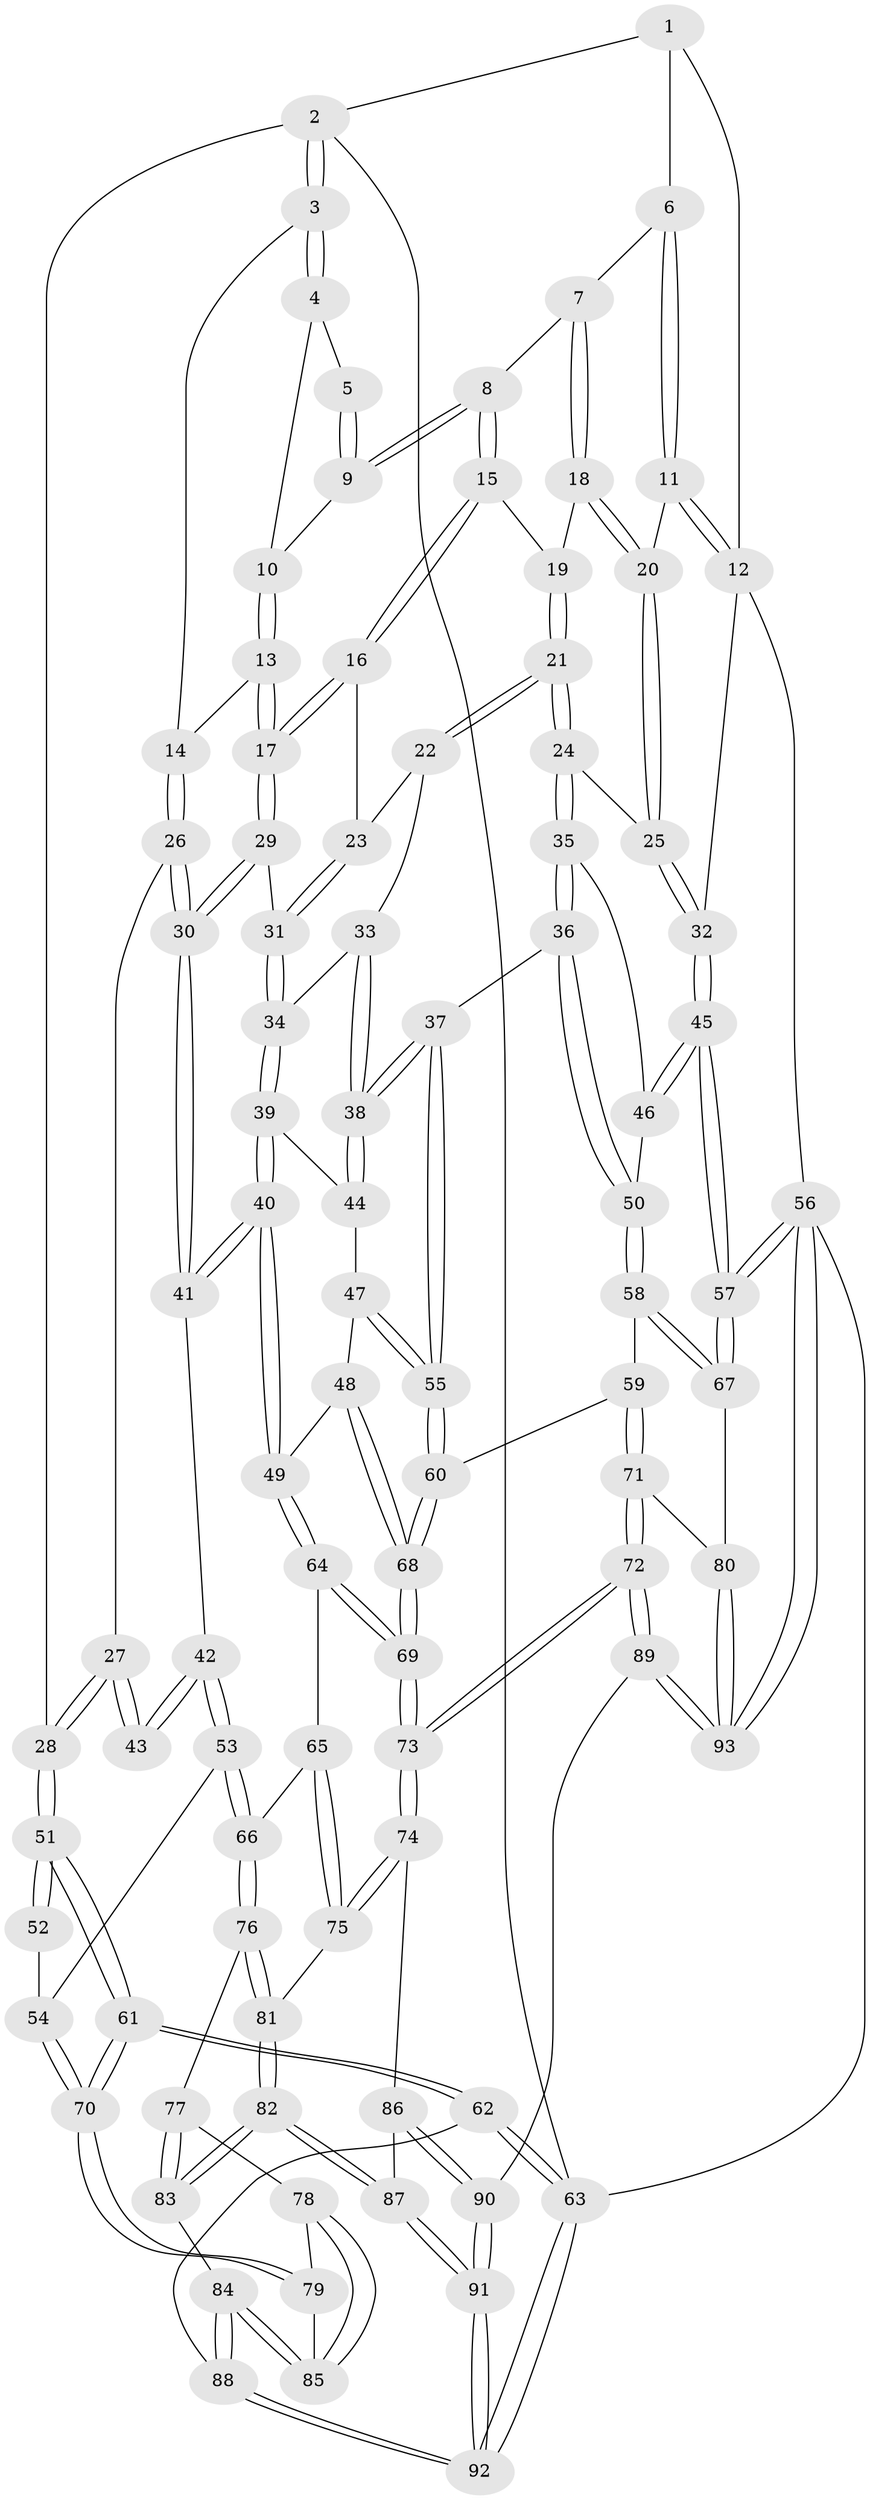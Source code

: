 // coarse degree distribution, {5: 0.3508771929824561, 4: 0.42105263157894735, 2: 0.03508771929824561, 6: 0.08771929824561403, 3: 0.10526315789473684}
// Generated by graph-tools (version 1.1) at 2025/42/03/06/25 10:42:26]
// undirected, 93 vertices, 229 edges
graph export_dot {
graph [start="1"]
  node [color=gray90,style=filled];
  1 [pos="+0.7213734816803322+0"];
  2 [pos="+0+0"];
  3 [pos="+0.029985933903399313+0"];
  4 [pos="+0.2795181916846467+0"];
  5 [pos="+0.6554737253549309+0"];
  6 [pos="+0.7882578723428365+0.015532427576844038"];
  7 [pos="+0.6515322689868086+0.15917304913232688"];
  8 [pos="+0.6026716356694688+0.1496094923235303"];
  9 [pos="+0.5739708968938291+0.0937761799504433"];
  10 [pos="+0.419979819798249+0.10734790406369685"];
  11 [pos="+0.8806043931058744+0.14632153036940976"];
  12 [pos="+1+0.032496169110867994"];
  13 [pos="+0.41769557103675864+0.17584571662387805"];
  14 [pos="+0.21254830531872373+0.2145232085585577"];
  15 [pos="+0.5374693307555654+0.2345597871502037"];
  16 [pos="+0.5046135682686048+0.2555200954675766"];
  17 [pos="+0.4563619508557456+0.2545446521009167"];
  18 [pos="+0.6566717699666705+0.16661243808737056"];
  19 [pos="+0.6601588327178628+0.2687037479187595"];
  20 [pos="+0.8420797879727385+0.2504255200138977"];
  21 [pos="+0.7053894295794749+0.3366631213001465"];
  22 [pos="+0.597696445785573+0.35762007781078414"];
  23 [pos="+0.5510724576927177+0.30954866060163644"];
  24 [pos="+0.8049481598982772+0.36758546065113723"];
  25 [pos="+0.8347269150433724+0.32564744562781833"];
  26 [pos="+0.21237049222190485+0.21897022802078697"];
  27 [pos="+0.06646876688853481+0.3573060510323011"];
  28 [pos="+0+0.32221269959790216"];
  29 [pos="+0.4474418000973224+0.26840034978358157"];
  30 [pos="+0.32091065618716025+0.3759858248117914"];
  31 [pos="+0.4974534195983375+0.4036485388842313"];
  32 [pos="+1+0.36419183656132426"];
  33 [pos="+0.5864191689236472+0.37908569150348415"];
  34 [pos="+0.5082457182993674+0.4417151162972902"];
  35 [pos="+0.8046636292961615+0.40931320193505705"];
  36 [pos="+0.7949392012020137+0.43836604589952516"];
  37 [pos="+0.668246120493503+0.5363930723881233"];
  38 [pos="+0.6527241356928407+0.5276707813388348"];
  39 [pos="+0.5041392416533693+0.4509514344546044"];
  40 [pos="+0.3278724112882196+0.5010682137157259"];
  41 [pos="+0.30324104027175336+0.484095825301255"];
  42 [pos="+0.28485534901240894+0.488244983988295"];
  43 [pos="+0.1909441998300713+0.4723249368408215"];
  44 [pos="+0.5537917059672606+0.5003039344287823"];
  45 [pos="+1+0.5068676713478626"];
  46 [pos="+1+0.502749491890156"];
  47 [pos="+0.5083882154166736+0.5784892912765959"];
  48 [pos="+0.415313426149276+0.6144869051426742"];
  49 [pos="+0.3913259362452629+0.6174421671769508"];
  50 [pos="+0.8726483281464478+0.6056602130452626"];
  51 [pos="+0+0.5384216144096724"];
  52 [pos="+0.13844390536589002+0.5133072055297094"];
  53 [pos="+0.17026659717383133+0.6925665323624369"];
  54 [pos="+0.06259581321655516+0.6621758489516466"];
  55 [pos="+0.6528022999953236+0.640981499384207"];
  56 [pos="+1+1"];
  57 [pos="+1+0.7843871002891468"];
  58 [pos="+0.8811039350111233+0.6925706241739231"];
  59 [pos="+0.727170860249266+0.685010503537042"];
  60 [pos="+0.6537174412169281+0.6514908806447391"];
  61 [pos="+0+0.701466640362498"];
  62 [pos="+0+0.8461277706285362"];
  63 [pos="+0+1"];
  64 [pos="+0.39088209700388477+0.6266461826379873"];
  65 [pos="+0.31802515975120055+0.7135437350888513"];
  66 [pos="+0.20658485068833984+0.7501776672916268"];
  67 [pos="+0.9442297305757157+0.760153335644672"];
  68 [pos="+0.6283752567193975+0.6776425087658278"];
  69 [pos="+0.5302200699703041+0.8480992791392106"];
  70 [pos="+0+0.7041660125572972"];
  71 [pos="+0.723763529480019+0.876416873983417"];
  72 [pos="+0.5812283830294341+0.9128949546704314"];
  73 [pos="+0.5302132766061955+0.8482276551072288"];
  74 [pos="+0.4621510531147491+0.8606523064367613"];
  75 [pos="+0.3646833864136206+0.8268115924313264"];
  76 [pos="+0.20579809292118176+0.7566662629323124"];
  77 [pos="+0.17928216108995224+0.7882943843585506"];
  78 [pos="+0.16954203491644607+0.7963998531958315"];
  79 [pos="+0+0.754083706797836"];
  80 [pos="+0.8266729092647643+0.8854809378923758"];
  81 [pos="+0.2820516613273073+0.8492747322298526"];
  82 [pos="+0.2600184286453365+0.9360559085352778"];
  83 [pos="+0.22265187343461323+0.9253391484533495"];
  84 [pos="+0.12023057353740203+0.91993801152625"];
  85 [pos="+0.11437067597827848+0.8782081142372126"];
  86 [pos="+0.44410408610814567+0.8771155988353875"];
  87 [pos="+0.28712197697784825+0.9824168078220578"];
  88 [pos="+0.09940005873181242+0.9545679240840289"];
  89 [pos="+0.5851194494189048+1"];
  90 [pos="+0.2959124683309888+1"];
  91 [pos="+0.291068531199367+1"];
  92 [pos="+0.10716911752032841+1"];
  93 [pos="+0.9296500342319352+1"];
  1 -- 2;
  1 -- 6;
  1 -- 12;
  2 -- 3;
  2 -- 3;
  2 -- 28;
  2 -- 63;
  3 -- 4;
  3 -- 4;
  3 -- 14;
  4 -- 5;
  4 -- 10;
  5 -- 9;
  5 -- 9;
  6 -- 7;
  6 -- 11;
  6 -- 11;
  7 -- 8;
  7 -- 18;
  7 -- 18;
  8 -- 9;
  8 -- 9;
  8 -- 15;
  8 -- 15;
  9 -- 10;
  10 -- 13;
  10 -- 13;
  11 -- 12;
  11 -- 12;
  11 -- 20;
  12 -- 32;
  12 -- 56;
  13 -- 14;
  13 -- 17;
  13 -- 17;
  14 -- 26;
  14 -- 26;
  15 -- 16;
  15 -- 16;
  15 -- 19;
  16 -- 17;
  16 -- 17;
  16 -- 23;
  17 -- 29;
  17 -- 29;
  18 -- 19;
  18 -- 20;
  18 -- 20;
  19 -- 21;
  19 -- 21;
  20 -- 25;
  20 -- 25;
  21 -- 22;
  21 -- 22;
  21 -- 24;
  21 -- 24;
  22 -- 23;
  22 -- 33;
  23 -- 31;
  23 -- 31;
  24 -- 25;
  24 -- 35;
  24 -- 35;
  25 -- 32;
  25 -- 32;
  26 -- 27;
  26 -- 30;
  26 -- 30;
  27 -- 28;
  27 -- 28;
  27 -- 43;
  27 -- 43;
  28 -- 51;
  28 -- 51;
  29 -- 30;
  29 -- 30;
  29 -- 31;
  30 -- 41;
  30 -- 41;
  31 -- 34;
  31 -- 34;
  32 -- 45;
  32 -- 45;
  33 -- 34;
  33 -- 38;
  33 -- 38;
  34 -- 39;
  34 -- 39;
  35 -- 36;
  35 -- 36;
  35 -- 46;
  36 -- 37;
  36 -- 50;
  36 -- 50;
  37 -- 38;
  37 -- 38;
  37 -- 55;
  37 -- 55;
  38 -- 44;
  38 -- 44;
  39 -- 40;
  39 -- 40;
  39 -- 44;
  40 -- 41;
  40 -- 41;
  40 -- 49;
  40 -- 49;
  41 -- 42;
  42 -- 43;
  42 -- 43;
  42 -- 53;
  42 -- 53;
  44 -- 47;
  45 -- 46;
  45 -- 46;
  45 -- 57;
  45 -- 57;
  46 -- 50;
  47 -- 48;
  47 -- 55;
  47 -- 55;
  48 -- 49;
  48 -- 68;
  48 -- 68;
  49 -- 64;
  49 -- 64;
  50 -- 58;
  50 -- 58;
  51 -- 52;
  51 -- 52;
  51 -- 61;
  51 -- 61;
  52 -- 54;
  53 -- 54;
  53 -- 66;
  53 -- 66;
  54 -- 70;
  54 -- 70;
  55 -- 60;
  55 -- 60;
  56 -- 57;
  56 -- 57;
  56 -- 93;
  56 -- 93;
  56 -- 63;
  57 -- 67;
  57 -- 67;
  58 -- 59;
  58 -- 67;
  58 -- 67;
  59 -- 60;
  59 -- 71;
  59 -- 71;
  60 -- 68;
  60 -- 68;
  61 -- 62;
  61 -- 62;
  61 -- 70;
  61 -- 70;
  62 -- 63;
  62 -- 63;
  62 -- 88;
  63 -- 92;
  63 -- 92;
  64 -- 65;
  64 -- 69;
  64 -- 69;
  65 -- 66;
  65 -- 75;
  65 -- 75;
  66 -- 76;
  66 -- 76;
  67 -- 80;
  68 -- 69;
  68 -- 69;
  69 -- 73;
  69 -- 73;
  70 -- 79;
  70 -- 79;
  71 -- 72;
  71 -- 72;
  71 -- 80;
  72 -- 73;
  72 -- 73;
  72 -- 89;
  72 -- 89;
  73 -- 74;
  73 -- 74;
  74 -- 75;
  74 -- 75;
  74 -- 86;
  75 -- 81;
  76 -- 77;
  76 -- 81;
  76 -- 81;
  77 -- 78;
  77 -- 83;
  77 -- 83;
  78 -- 79;
  78 -- 85;
  78 -- 85;
  79 -- 85;
  80 -- 93;
  80 -- 93;
  81 -- 82;
  81 -- 82;
  82 -- 83;
  82 -- 83;
  82 -- 87;
  82 -- 87;
  83 -- 84;
  84 -- 85;
  84 -- 85;
  84 -- 88;
  84 -- 88;
  86 -- 87;
  86 -- 90;
  86 -- 90;
  87 -- 91;
  87 -- 91;
  88 -- 92;
  88 -- 92;
  89 -- 90;
  89 -- 93;
  89 -- 93;
  90 -- 91;
  90 -- 91;
  91 -- 92;
  91 -- 92;
}
